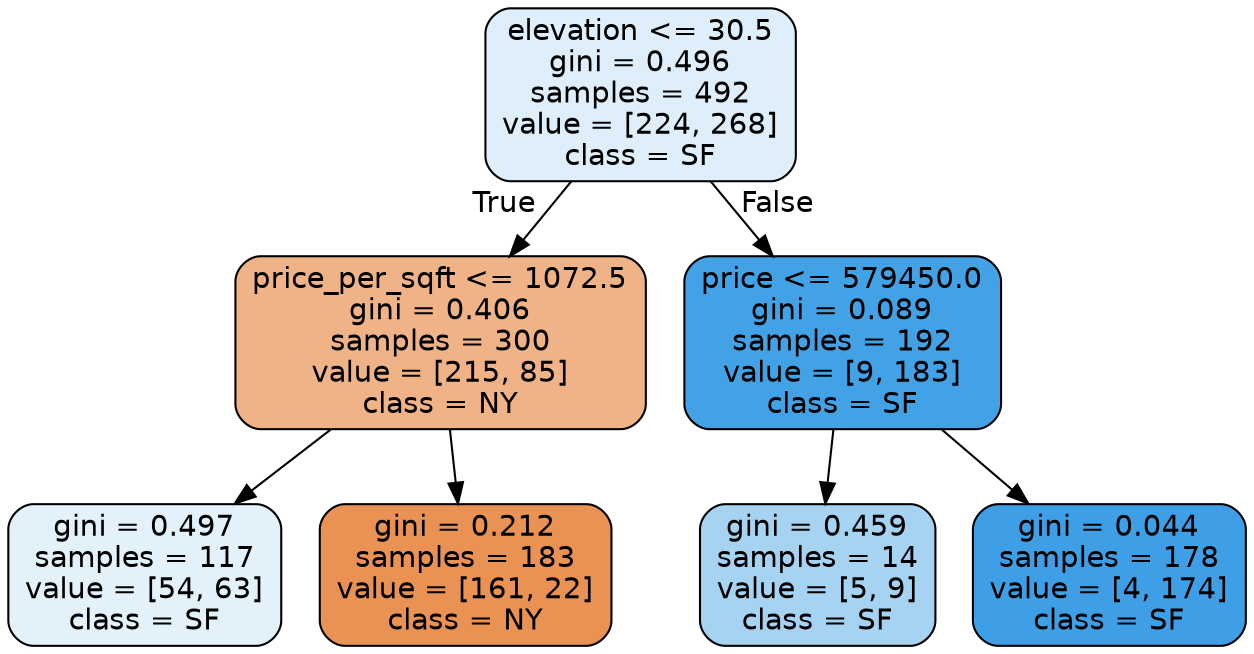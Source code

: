 digraph Tree {
node [shape=box, style="filled, rounded", color="black", fontname="helvetica"] ;
edge [fontname="helvetica"] ;
0 [label="elevation <= 30.5\ngini = 0.496\nsamples = 492\nvalue = [224, 268]\nclass = SF", fillcolor="#deeffb"] ;
1 [label="price_per_sqft <= 1072.5\ngini = 0.406\nsamples = 300\nvalue = [215, 85]\nclass = NY", fillcolor="#efb387"] ;
0 -> 1 [labeldistance=2.5, labelangle=45, headlabel="True"] ;
2 [label="gini = 0.497\nsamples = 117\nvalue = [54, 63]\nclass = SF", fillcolor="#e3f1fb"] ;
1 -> 2 ;
3 [label="gini = 0.212\nsamples = 183\nvalue = [161, 22]\nclass = NY", fillcolor="#e99254"] ;
1 -> 3 ;
4 [label="price <= 579450.0\ngini = 0.089\nsamples = 192\nvalue = [9, 183]\nclass = SF", fillcolor="#43a2e6"] ;
0 -> 4 [labeldistance=2.5, labelangle=-45, headlabel="False"] ;
5 [label="gini = 0.459\nsamples = 14\nvalue = [5, 9]\nclass = SF", fillcolor="#a7d3f3"] ;
4 -> 5 ;
6 [label="gini = 0.044\nsamples = 178\nvalue = [4, 174]\nclass = SF", fillcolor="#3e9fe6"] ;
4 -> 6 ;
}